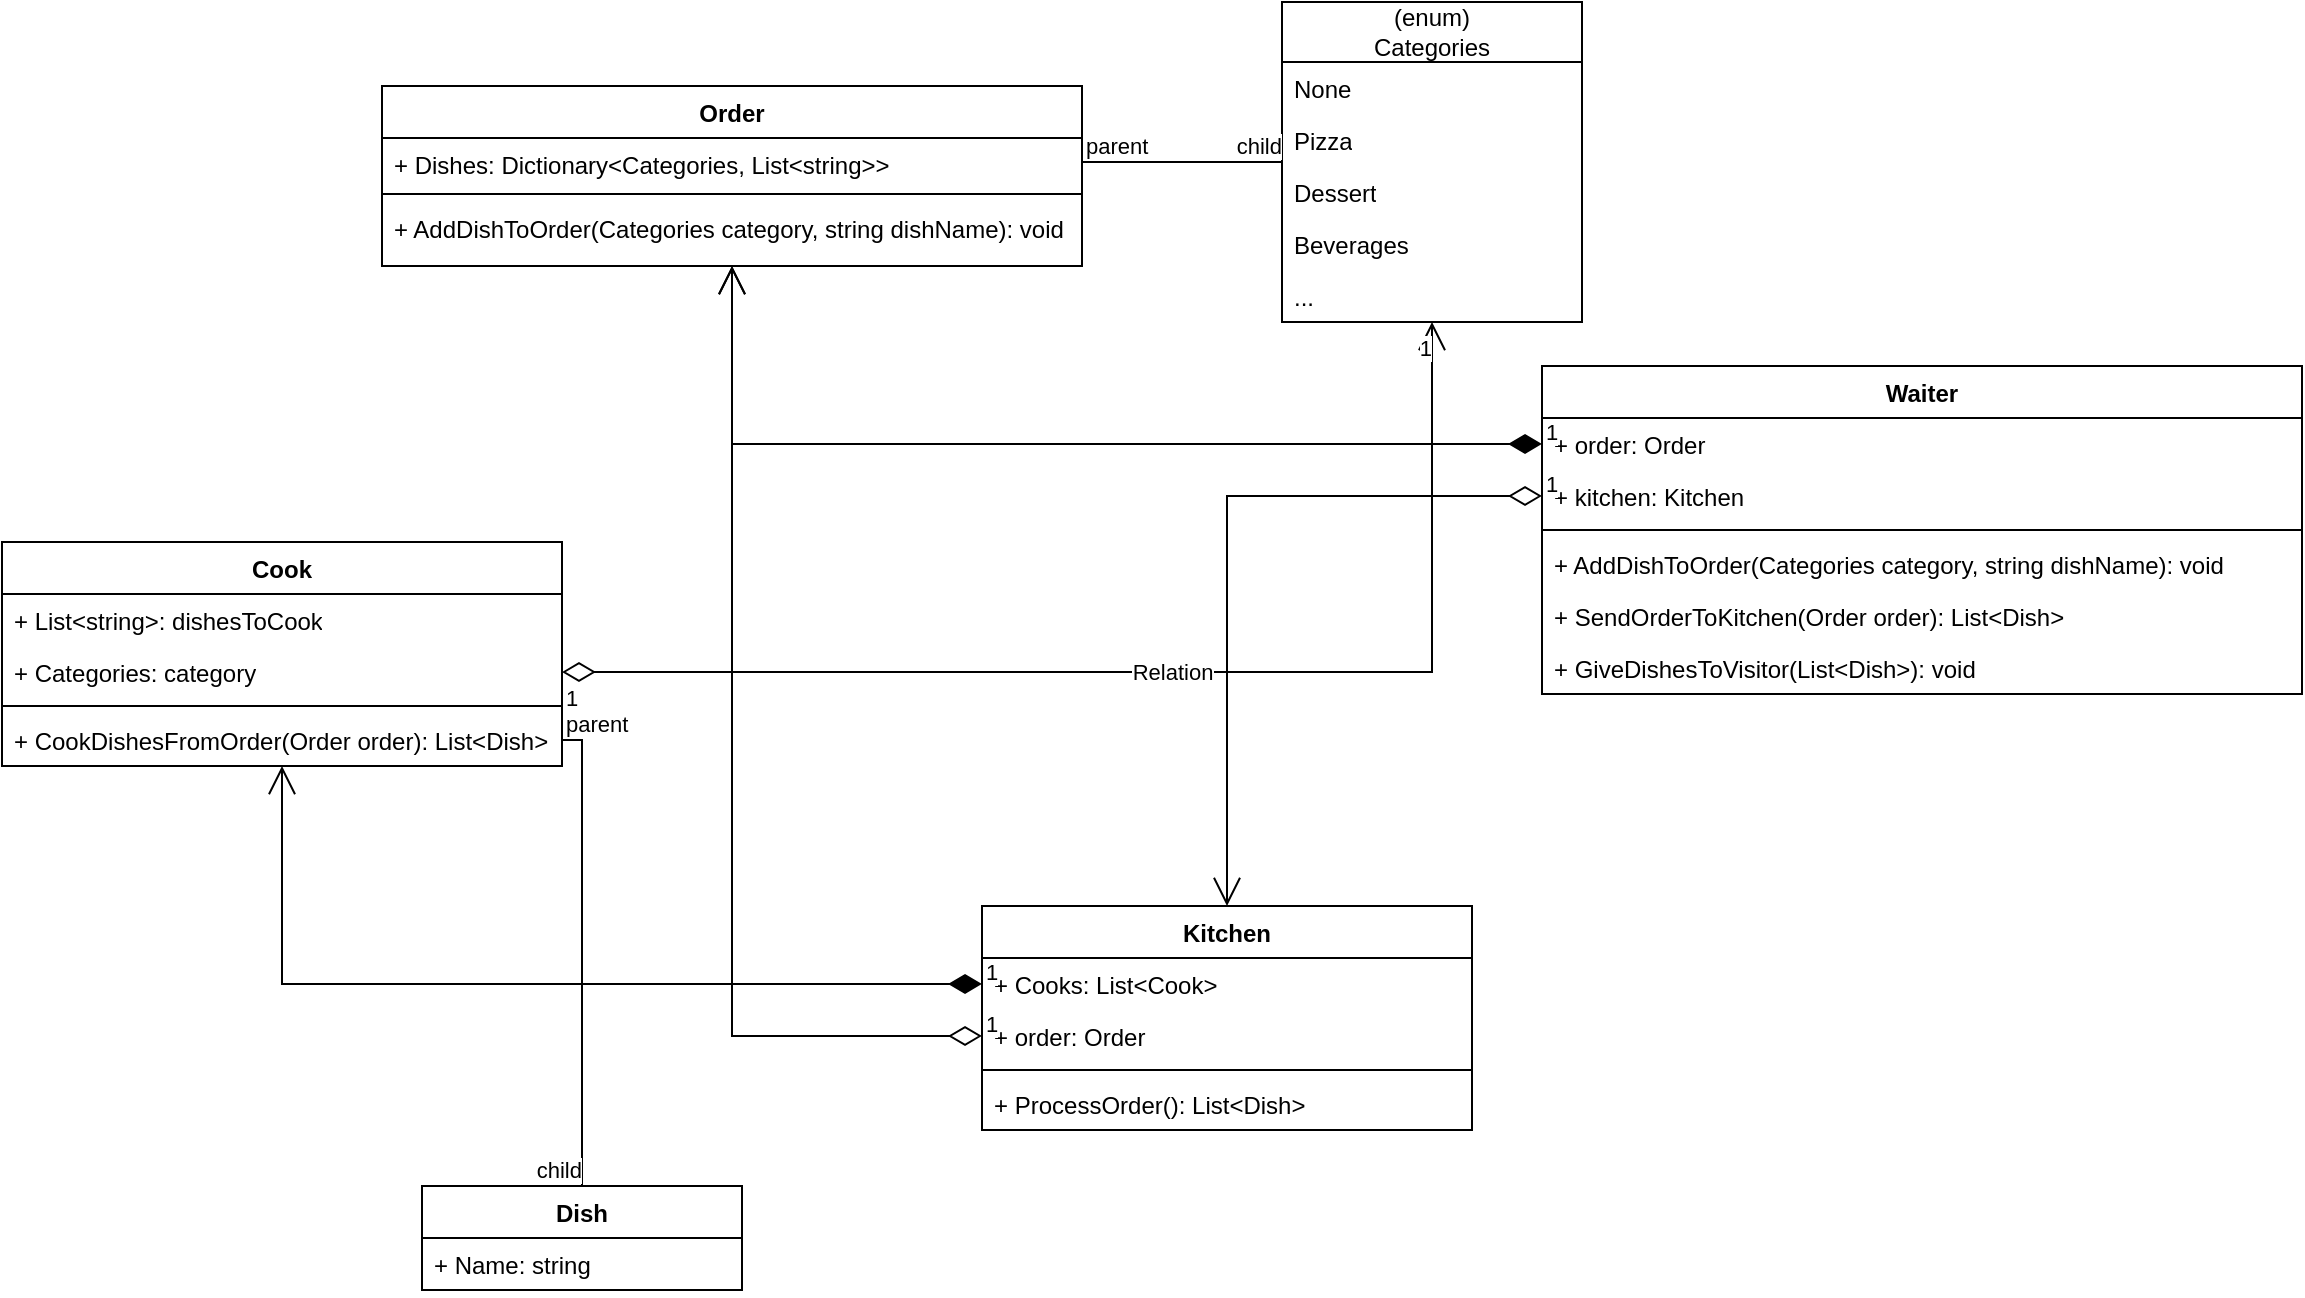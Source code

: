 <mxfile version="21.2.8" type="device">
  <diagram name="Страница 1" id="OzlJhqK9x3o91t1Rb1WN">
    <mxGraphModel dx="987" dy="685" grid="1" gridSize="10" guides="1" tooltips="1" connect="1" arrows="1" fold="1" page="1" pageScale="1" pageWidth="2336" pageHeight="1654" background="#FFFFFF" math="0" shadow="0">
      <root>
        <mxCell id="0" />
        <mxCell id="1" parent="0" />
        <mxCell id="yEkOu1B-6chfqduDcp3U-1" value="Order" style="swimlane;fontStyle=1;align=center;verticalAlign=top;childLayout=stackLayout;horizontal=1;startSize=26;horizontalStack=0;resizeParent=1;resizeParentMax=0;resizeLast=0;collapsible=1;marginBottom=0;whiteSpace=wrap;html=1;" vertex="1" parent="1">
          <mxGeometry x="330" y="330" width="350" height="90" as="geometry" />
        </mxCell>
        <mxCell id="yEkOu1B-6chfqduDcp3U-2" value="+ Dishes: Dictionary&amp;lt;Categories, List&amp;lt;string&amp;gt;&amp;gt;" style="text;strokeColor=none;fillColor=none;align=left;verticalAlign=top;spacingLeft=4;spacingRight=4;overflow=hidden;rotatable=0;points=[[0,0.5],[1,0.5]];portConstraint=eastwest;whiteSpace=wrap;html=1;" vertex="1" parent="yEkOu1B-6chfqduDcp3U-1">
          <mxGeometry y="26" width="350" height="24" as="geometry" />
        </mxCell>
        <mxCell id="yEkOu1B-6chfqduDcp3U-3" value="" style="line;strokeWidth=1;fillColor=none;align=left;verticalAlign=middle;spacingTop=-1;spacingLeft=3;spacingRight=3;rotatable=0;labelPosition=right;points=[];portConstraint=eastwest;strokeColor=inherit;" vertex="1" parent="yEkOu1B-6chfqduDcp3U-1">
          <mxGeometry y="50" width="350" height="8" as="geometry" />
        </mxCell>
        <mxCell id="yEkOu1B-6chfqduDcp3U-4" value="+ AddDishToOrder(Categories category, string dishName): void" style="text;strokeColor=none;fillColor=none;align=left;verticalAlign=top;spacingLeft=4;spacingRight=4;overflow=hidden;rotatable=0;points=[[0,0.5],[1,0.5]];portConstraint=eastwest;whiteSpace=wrap;html=1;" vertex="1" parent="yEkOu1B-6chfqduDcp3U-1">
          <mxGeometry y="58" width="350" height="32" as="geometry" />
        </mxCell>
        <mxCell id="yEkOu1B-6chfqduDcp3U-5" value="(enum)&lt;br&gt;Categories" style="swimlane;fontStyle=0;childLayout=stackLayout;horizontal=1;startSize=30;fillColor=none;horizontalStack=0;resizeParent=1;resizeParentMax=0;resizeLast=0;collapsible=1;marginBottom=0;whiteSpace=wrap;html=1;" vertex="1" parent="1">
          <mxGeometry x="780" y="288" width="150" height="160" as="geometry" />
        </mxCell>
        <mxCell id="yEkOu1B-6chfqduDcp3U-6" value="None" style="text;strokeColor=none;fillColor=none;align=left;verticalAlign=top;spacingLeft=4;spacingRight=4;overflow=hidden;rotatable=0;points=[[0,0.5],[1,0.5]];portConstraint=eastwest;whiteSpace=wrap;html=1;" vertex="1" parent="yEkOu1B-6chfqduDcp3U-5">
          <mxGeometry y="30" width="150" height="26" as="geometry" />
        </mxCell>
        <mxCell id="yEkOu1B-6chfqduDcp3U-7" value="Pizza" style="text;strokeColor=none;fillColor=none;align=left;verticalAlign=top;spacingLeft=4;spacingRight=4;overflow=hidden;rotatable=0;points=[[0,0.5],[1,0.5]];portConstraint=eastwest;whiteSpace=wrap;html=1;" vertex="1" parent="yEkOu1B-6chfqduDcp3U-5">
          <mxGeometry y="56" width="150" height="26" as="geometry" />
        </mxCell>
        <mxCell id="yEkOu1B-6chfqduDcp3U-8" value="Dessert" style="text;strokeColor=none;fillColor=none;align=left;verticalAlign=top;spacingLeft=4;spacingRight=4;overflow=hidden;rotatable=0;points=[[0,0.5],[1,0.5]];portConstraint=eastwest;whiteSpace=wrap;html=1;" vertex="1" parent="yEkOu1B-6chfqduDcp3U-5">
          <mxGeometry y="82" width="150" height="26" as="geometry" />
        </mxCell>
        <mxCell id="yEkOu1B-6chfqduDcp3U-10" value="Beverages" style="text;strokeColor=none;fillColor=none;align=left;verticalAlign=top;spacingLeft=4;spacingRight=4;overflow=hidden;rotatable=0;points=[[0,0.5],[1,0.5]];portConstraint=eastwest;whiteSpace=wrap;html=1;" vertex="1" parent="yEkOu1B-6chfqduDcp3U-5">
          <mxGeometry y="108" width="150" height="26" as="geometry" />
        </mxCell>
        <mxCell id="yEkOu1B-6chfqduDcp3U-9" value="..." style="text;strokeColor=none;fillColor=none;align=left;verticalAlign=top;spacingLeft=4;spacingRight=4;overflow=hidden;rotatable=0;points=[[0,0.5],[1,0.5]];portConstraint=eastwest;whiteSpace=wrap;html=1;" vertex="1" parent="yEkOu1B-6chfqduDcp3U-5">
          <mxGeometry y="134" width="150" height="26" as="geometry" />
        </mxCell>
        <mxCell id="yEkOu1B-6chfqduDcp3U-11" value="Cook" style="swimlane;fontStyle=1;align=center;verticalAlign=top;childLayout=stackLayout;horizontal=1;startSize=26;horizontalStack=0;resizeParent=1;resizeParentMax=0;resizeLast=0;collapsible=1;marginBottom=0;whiteSpace=wrap;html=1;" vertex="1" parent="1">
          <mxGeometry x="140" y="558" width="280" height="112" as="geometry" />
        </mxCell>
        <mxCell id="yEkOu1B-6chfqduDcp3U-15" value="+ List&amp;lt;string&amp;gt;: dishesToCook" style="text;strokeColor=none;fillColor=none;align=left;verticalAlign=top;spacingLeft=4;spacingRight=4;overflow=hidden;rotatable=0;points=[[0,0.5],[1,0.5]];portConstraint=eastwest;whiteSpace=wrap;html=1;" vertex="1" parent="yEkOu1B-6chfqduDcp3U-11">
          <mxGeometry y="26" width="280" height="26" as="geometry" />
        </mxCell>
        <mxCell id="yEkOu1B-6chfqduDcp3U-12" value="+ Categories: category" style="text;strokeColor=none;fillColor=none;align=left;verticalAlign=top;spacingLeft=4;spacingRight=4;overflow=hidden;rotatable=0;points=[[0,0.5],[1,0.5]];portConstraint=eastwest;whiteSpace=wrap;html=1;" vertex="1" parent="yEkOu1B-6chfqduDcp3U-11">
          <mxGeometry y="52" width="280" height="26" as="geometry" />
        </mxCell>
        <mxCell id="yEkOu1B-6chfqduDcp3U-13" value="" style="line;strokeWidth=1;fillColor=none;align=left;verticalAlign=middle;spacingTop=-1;spacingLeft=3;spacingRight=3;rotatable=0;labelPosition=right;points=[];portConstraint=eastwest;strokeColor=inherit;" vertex="1" parent="yEkOu1B-6chfqduDcp3U-11">
          <mxGeometry y="78" width="280" height="8" as="geometry" />
        </mxCell>
        <mxCell id="yEkOu1B-6chfqduDcp3U-14" value="+ CookDishesFromOrder(Order order): List&amp;lt;Dish&amp;gt;" style="text;strokeColor=none;fillColor=none;align=left;verticalAlign=top;spacingLeft=4;spacingRight=4;overflow=hidden;rotatable=0;points=[[0,0.5],[1,0.5]];portConstraint=eastwest;whiteSpace=wrap;html=1;" vertex="1" parent="yEkOu1B-6chfqduDcp3U-11">
          <mxGeometry y="86" width="280" height="26" as="geometry" />
        </mxCell>
        <mxCell id="yEkOu1B-6chfqduDcp3U-20" value="Dish" style="swimlane;fontStyle=1;align=center;verticalAlign=top;childLayout=stackLayout;horizontal=1;startSize=26;horizontalStack=0;resizeParent=1;resizeParentMax=0;resizeLast=0;collapsible=1;marginBottom=0;whiteSpace=wrap;html=1;" vertex="1" parent="1">
          <mxGeometry x="350" y="880" width="160" height="52" as="geometry" />
        </mxCell>
        <mxCell id="yEkOu1B-6chfqduDcp3U-21" value="+ Name: string" style="text;strokeColor=none;fillColor=none;align=left;verticalAlign=top;spacingLeft=4;spacingRight=4;overflow=hidden;rotatable=0;points=[[0,0.5],[1,0.5]];portConstraint=eastwest;whiteSpace=wrap;html=1;" vertex="1" parent="yEkOu1B-6chfqduDcp3U-20">
          <mxGeometry y="26" width="160" height="26" as="geometry" />
        </mxCell>
        <mxCell id="yEkOu1B-6chfqduDcp3U-24" value="Waiter" style="swimlane;fontStyle=1;align=center;verticalAlign=top;childLayout=stackLayout;horizontal=1;startSize=26;horizontalStack=0;resizeParent=1;resizeParentMax=0;resizeLast=0;collapsible=1;marginBottom=0;whiteSpace=wrap;html=1;" vertex="1" parent="1">
          <mxGeometry x="910" y="470" width="380" height="164" as="geometry" />
        </mxCell>
        <mxCell id="yEkOu1B-6chfqduDcp3U-29" value="+ order: Order" style="text;strokeColor=none;fillColor=none;align=left;verticalAlign=top;spacingLeft=4;spacingRight=4;overflow=hidden;rotatable=0;points=[[0,0.5],[1,0.5]];portConstraint=eastwest;whiteSpace=wrap;html=1;" vertex="1" parent="yEkOu1B-6chfqduDcp3U-24">
          <mxGeometry y="26" width="380" height="26" as="geometry" />
        </mxCell>
        <mxCell id="yEkOu1B-6chfqduDcp3U-25" value="+ kitchen:&amp;nbsp;Kitchen" style="text;strokeColor=none;fillColor=none;align=left;verticalAlign=top;spacingLeft=4;spacingRight=4;overflow=hidden;rotatable=0;points=[[0,0.5],[1,0.5]];portConstraint=eastwest;whiteSpace=wrap;html=1;" vertex="1" parent="yEkOu1B-6chfqduDcp3U-24">
          <mxGeometry y="52" width="380" height="26" as="geometry" />
        </mxCell>
        <mxCell id="yEkOu1B-6chfqduDcp3U-26" value="" style="line;strokeWidth=1;fillColor=none;align=left;verticalAlign=middle;spacingTop=-1;spacingLeft=3;spacingRight=3;rotatable=0;labelPosition=right;points=[];portConstraint=eastwest;strokeColor=inherit;" vertex="1" parent="yEkOu1B-6chfqduDcp3U-24">
          <mxGeometry y="78" width="380" height="8" as="geometry" />
        </mxCell>
        <mxCell id="yEkOu1B-6chfqduDcp3U-27" value="+ AddDishToOrder(Categories category, string dishName): void" style="text;strokeColor=none;fillColor=none;align=left;verticalAlign=top;spacingLeft=4;spacingRight=4;overflow=hidden;rotatable=0;points=[[0,0.5],[1,0.5]];portConstraint=eastwest;whiteSpace=wrap;html=1;" vertex="1" parent="yEkOu1B-6chfqduDcp3U-24">
          <mxGeometry y="86" width="380" height="26" as="geometry" />
        </mxCell>
        <mxCell id="yEkOu1B-6chfqduDcp3U-28" value="+ SendOrderToKitchen(Order order): List&amp;lt;Dish&amp;gt;" style="text;strokeColor=none;fillColor=none;align=left;verticalAlign=top;spacingLeft=4;spacingRight=4;overflow=hidden;rotatable=0;points=[[0,0.5],[1,0.5]];portConstraint=eastwest;whiteSpace=wrap;html=1;" vertex="1" parent="yEkOu1B-6chfqduDcp3U-24">
          <mxGeometry y="112" width="380" height="26" as="geometry" />
        </mxCell>
        <mxCell id="yEkOu1B-6chfqduDcp3U-34" value="+ GiveDishesToVisitor(List&amp;lt;Dish&amp;gt;): void" style="text;strokeColor=none;fillColor=none;align=left;verticalAlign=top;spacingLeft=4;spacingRight=4;overflow=hidden;rotatable=0;points=[[0,0.5],[1,0.5]];portConstraint=eastwest;whiteSpace=wrap;html=1;" vertex="1" parent="yEkOu1B-6chfqduDcp3U-24">
          <mxGeometry y="138" width="380" height="26" as="geometry" />
        </mxCell>
        <mxCell id="yEkOu1B-6chfqduDcp3U-30" value="Kitchen" style="swimlane;fontStyle=1;align=center;verticalAlign=top;childLayout=stackLayout;horizontal=1;startSize=26;horizontalStack=0;resizeParent=1;resizeParentMax=0;resizeLast=0;collapsible=1;marginBottom=0;whiteSpace=wrap;html=1;" vertex="1" parent="1">
          <mxGeometry x="630" y="740" width="245" height="112" as="geometry" />
        </mxCell>
        <mxCell id="yEkOu1B-6chfqduDcp3U-35" value="+ Сooks: List&amp;lt;Cook&amp;gt;" style="text;strokeColor=none;fillColor=none;align=left;verticalAlign=top;spacingLeft=4;spacingRight=4;overflow=hidden;rotatable=0;points=[[0,0.5],[1,0.5]];portConstraint=eastwest;whiteSpace=wrap;html=1;" vertex="1" parent="yEkOu1B-6chfqduDcp3U-30">
          <mxGeometry y="26" width="245" height="26" as="geometry" />
        </mxCell>
        <mxCell id="yEkOu1B-6chfqduDcp3U-31" value="+ order: Order" style="text;strokeColor=none;fillColor=none;align=left;verticalAlign=top;spacingLeft=4;spacingRight=4;overflow=hidden;rotatable=0;points=[[0,0.5],[1,0.5]];portConstraint=eastwest;whiteSpace=wrap;html=1;" vertex="1" parent="yEkOu1B-6chfqduDcp3U-30">
          <mxGeometry y="52" width="245" height="26" as="geometry" />
        </mxCell>
        <mxCell id="yEkOu1B-6chfqduDcp3U-32" value="" style="line;strokeWidth=1;fillColor=none;align=left;verticalAlign=middle;spacingTop=-1;spacingLeft=3;spacingRight=3;rotatable=0;labelPosition=right;points=[];portConstraint=eastwest;strokeColor=inherit;" vertex="1" parent="yEkOu1B-6chfqduDcp3U-30">
          <mxGeometry y="78" width="245" height="8" as="geometry" />
        </mxCell>
        <mxCell id="yEkOu1B-6chfqduDcp3U-33" value="+ ProcessOrder(): List&amp;lt;Dish&amp;gt;" style="text;strokeColor=none;fillColor=none;align=left;verticalAlign=top;spacingLeft=4;spacingRight=4;overflow=hidden;rotatable=0;points=[[0,0.5],[1,0.5]];portConstraint=eastwest;whiteSpace=wrap;html=1;" vertex="1" parent="yEkOu1B-6chfqduDcp3U-30">
          <mxGeometry y="86" width="245" height="26" as="geometry" />
        </mxCell>
        <mxCell id="yEkOu1B-6chfqduDcp3U-36" value="1" style="endArrow=open;html=1;endSize=12;startArrow=diamondThin;startSize=14;startFill=1;edgeStyle=orthogonalEdgeStyle;align=left;verticalAlign=bottom;rounded=0;exitX=0;exitY=0.5;exitDx=0;exitDy=0;" edge="1" parent="1" source="yEkOu1B-6chfqduDcp3U-29" target="yEkOu1B-6chfqduDcp3U-1">
          <mxGeometry x="-1" y="3" relative="1" as="geometry">
            <mxPoint x="870" y="460" as="sourcePoint" />
            <mxPoint x="1030" y="460" as="targetPoint" />
          </mxGeometry>
        </mxCell>
        <mxCell id="yEkOu1B-6chfqduDcp3U-37" value="1" style="endArrow=open;html=1;endSize=12;startArrow=diamondThin;startSize=14;startFill=0;edgeStyle=orthogonalEdgeStyle;align=left;verticalAlign=bottom;rounded=0;exitX=0;exitY=0.5;exitDx=0;exitDy=0;" edge="1" parent="1" source="yEkOu1B-6chfqduDcp3U-25" target="yEkOu1B-6chfqduDcp3U-30">
          <mxGeometry x="-1" y="3" relative="1" as="geometry">
            <mxPoint x="720" y="630" as="sourcePoint" />
            <mxPoint x="880" y="630" as="targetPoint" />
          </mxGeometry>
        </mxCell>
        <mxCell id="yEkOu1B-6chfqduDcp3U-39" value="1" style="endArrow=open;html=1;endSize=12;startArrow=diamondThin;startSize=14;startFill=1;edgeStyle=orthogonalEdgeStyle;align=left;verticalAlign=bottom;rounded=0;exitX=0;exitY=0.5;exitDx=0;exitDy=0;" edge="1" parent="1" source="yEkOu1B-6chfqduDcp3U-35" target="yEkOu1B-6chfqduDcp3U-11">
          <mxGeometry x="-1" y="3" relative="1" as="geometry">
            <mxPoint x="480" y="730" as="sourcePoint" />
            <mxPoint x="640" y="730" as="targetPoint" />
          </mxGeometry>
        </mxCell>
        <mxCell id="yEkOu1B-6chfqduDcp3U-44" value="1" style="endArrow=open;html=1;endSize=12;startArrow=diamondThin;startSize=14;startFill=0;edgeStyle=orthogonalEdgeStyle;align=left;verticalAlign=bottom;rounded=0;exitX=0;exitY=0.5;exitDx=0;exitDy=0;" edge="1" parent="1" source="yEkOu1B-6chfqduDcp3U-31" target="yEkOu1B-6chfqduDcp3U-1">
          <mxGeometry x="-1" y="3" relative="1" as="geometry">
            <mxPoint x="440" y="790" as="sourcePoint" />
            <mxPoint x="600" y="790" as="targetPoint" />
          </mxGeometry>
        </mxCell>
        <mxCell id="yEkOu1B-6chfqduDcp3U-45" value="" style="endArrow=none;html=1;edgeStyle=orthogonalEdgeStyle;rounded=0;exitX=1;exitY=0.5;exitDx=0;exitDy=0;" edge="1" parent="1" source="yEkOu1B-6chfqduDcp3U-14" target="yEkOu1B-6chfqduDcp3U-20">
          <mxGeometry relative="1" as="geometry">
            <mxPoint x="660" y="660" as="sourcePoint" />
            <mxPoint x="820" y="660" as="targetPoint" />
          </mxGeometry>
        </mxCell>
        <mxCell id="yEkOu1B-6chfqduDcp3U-46" value="parent" style="edgeLabel;resizable=0;html=1;align=left;verticalAlign=bottom;" connectable="0" vertex="1" parent="yEkOu1B-6chfqduDcp3U-45">
          <mxGeometry x="-1" relative="1" as="geometry" />
        </mxCell>
        <mxCell id="yEkOu1B-6chfqduDcp3U-47" value="child" style="edgeLabel;resizable=0;html=1;align=right;verticalAlign=bottom;" connectable="0" vertex="1" parent="yEkOu1B-6chfqduDcp3U-45">
          <mxGeometry x="1" relative="1" as="geometry" />
        </mxCell>
        <mxCell id="yEkOu1B-6chfqduDcp3U-48" value="Relation" style="endArrow=open;html=1;endSize=12;startArrow=diamondThin;startSize=14;startFill=0;edgeStyle=orthogonalEdgeStyle;rounded=0;exitX=1;exitY=0.5;exitDx=0;exitDy=0;" edge="1" parent="1" source="yEkOu1B-6chfqduDcp3U-12" target="yEkOu1B-6chfqduDcp3U-5">
          <mxGeometry relative="1" as="geometry">
            <mxPoint x="650" y="610" as="sourcePoint" />
            <mxPoint x="810" y="610" as="targetPoint" />
          </mxGeometry>
        </mxCell>
        <mxCell id="yEkOu1B-6chfqduDcp3U-49" value="1" style="edgeLabel;resizable=0;html=1;align=left;verticalAlign=top;" connectable="0" vertex="1" parent="yEkOu1B-6chfqduDcp3U-48">
          <mxGeometry x="-1" relative="1" as="geometry" />
        </mxCell>
        <mxCell id="yEkOu1B-6chfqduDcp3U-50" value="1" style="edgeLabel;resizable=0;html=1;align=right;verticalAlign=top;" connectable="0" vertex="1" parent="yEkOu1B-6chfqduDcp3U-48">
          <mxGeometry x="1" relative="1" as="geometry" />
        </mxCell>
        <mxCell id="yEkOu1B-6chfqduDcp3U-51" value="" style="endArrow=none;html=1;edgeStyle=orthogonalEdgeStyle;rounded=0;" edge="1" parent="1" source="yEkOu1B-6chfqduDcp3U-2" target="yEkOu1B-6chfqduDcp3U-5">
          <mxGeometry relative="1" as="geometry">
            <mxPoint x="670" y="440" as="sourcePoint" />
            <mxPoint x="830" y="440" as="targetPoint" />
          </mxGeometry>
        </mxCell>
        <mxCell id="yEkOu1B-6chfqduDcp3U-52" value="parent" style="edgeLabel;resizable=0;html=1;align=left;verticalAlign=bottom;" connectable="0" vertex="1" parent="yEkOu1B-6chfqduDcp3U-51">
          <mxGeometry x="-1" relative="1" as="geometry" />
        </mxCell>
        <mxCell id="yEkOu1B-6chfqduDcp3U-53" value="child" style="edgeLabel;resizable=0;html=1;align=right;verticalAlign=bottom;" connectable="0" vertex="1" parent="yEkOu1B-6chfqduDcp3U-51">
          <mxGeometry x="1" relative="1" as="geometry" />
        </mxCell>
      </root>
    </mxGraphModel>
  </diagram>
</mxfile>
